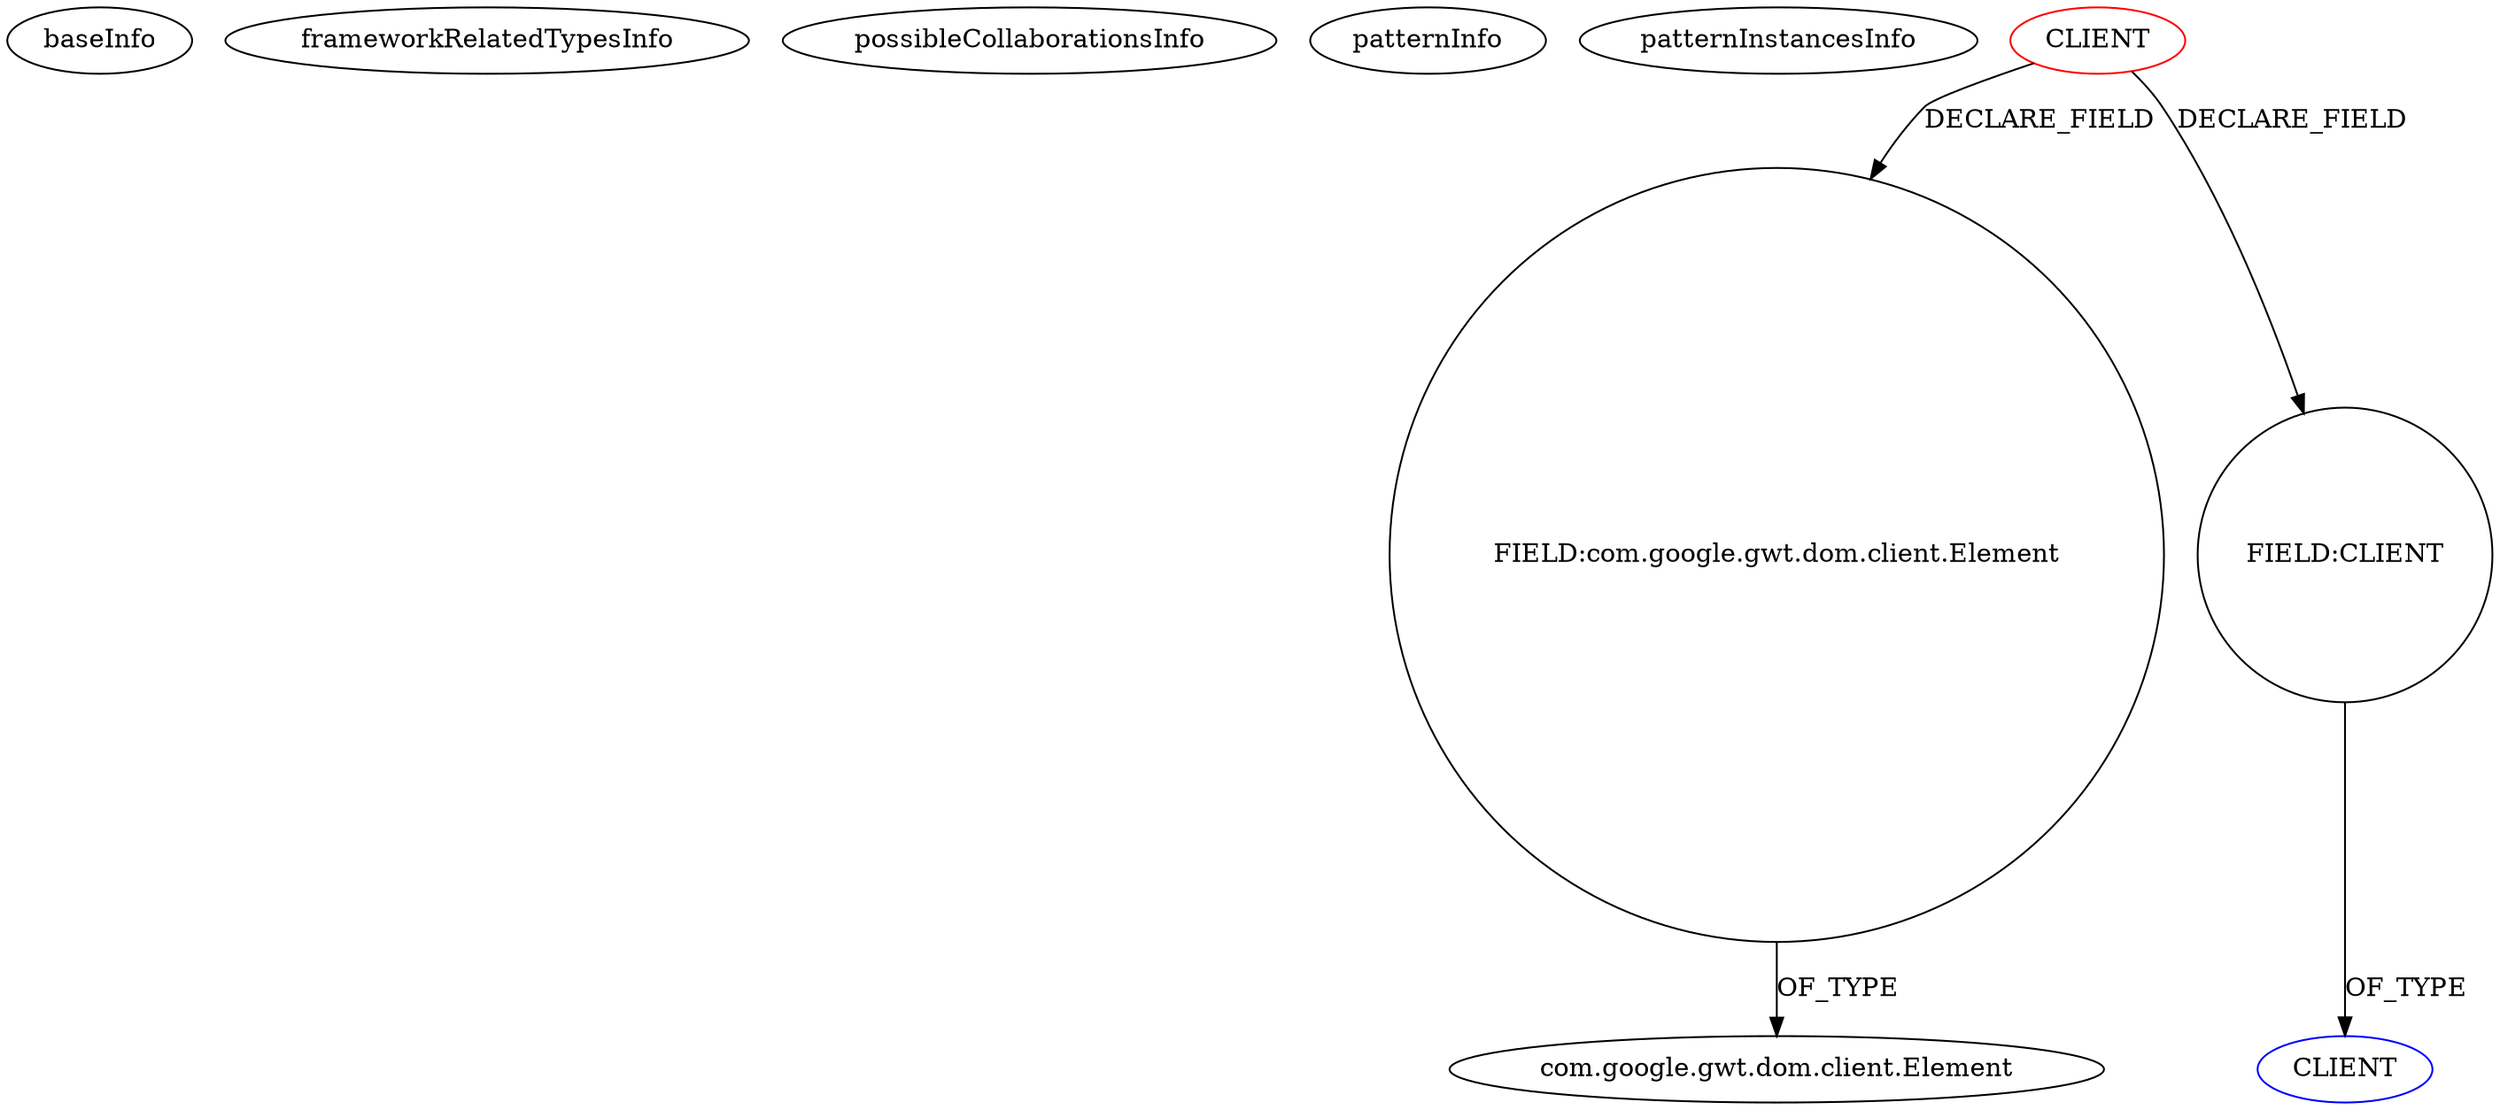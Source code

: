 digraph {
baseInfo[graphId=1190,category="pattern",isAnonymous=false,possibleRelation=false]
frameworkRelatedTypesInfo[]
possibleCollaborationsInfo[]
patternInfo[frequency=2.0,patternRootClient=0]
patternInstancesInfo[0="j78wu-HyperDex-GUI~/j78wu-HyperDex-GUI/HyperDex-GUI-master/src/com/hyperdex/web/client/view/NavBar.java~NavBar~3082",1="j78wu-HyperDex-GUI~/j78wu-HyperDex-GUI/HyperDex-GUI-master/src/com/hyperdex/web/client/view/spaceDetail.java~spaceDetail~3100"]
2[label="FIELD:com.google.gwt.dom.client.Element",vertexType="FIELD_DECLARATION",isFrameworkType=false,shape=circle]
0[label="CLIENT",vertexType="ROOT_CLIENT_CLASS_DECLARATION",isFrameworkType=false,color=red]
6[label="FIELD:CLIENT",vertexType="FIELD_DECLARATION",isFrameworkType=false,shape=circle]
7[label="CLIENT",vertexType="REFERENCE_CLIENT_CLASS_DECLARATION",isFrameworkType=false,color=blue]
3[label="com.google.gwt.dom.client.Element",vertexType="FRAMEWORK_CLASS_TYPE",isFrameworkType=false]
0->6[label="DECLARE_FIELD"]
0->2[label="DECLARE_FIELD"]
6->7[label="OF_TYPE"]
2->3[label="OF_TYPE"]
}
